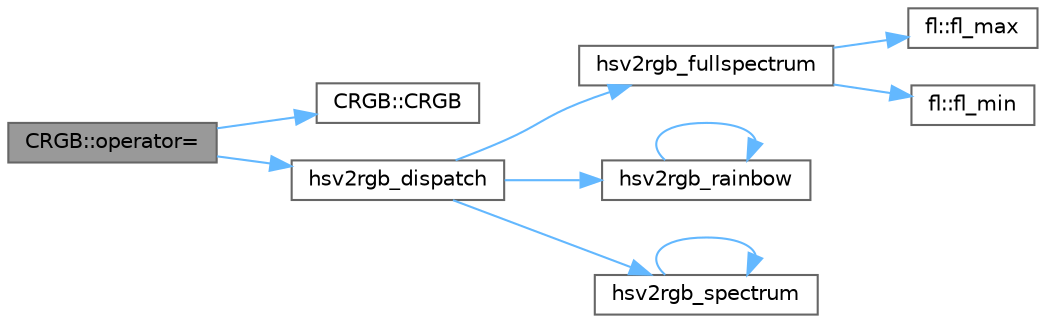 digraph "CRGB::operator="
{
 // INTERACTIVE_SVG=YES
 // LATEX_PDF_SIZE
  bgcolor="transparent";
  edge [fontname=Helvetica,fontsize=10,labelfontname=Helvetica,labelfontsize=10];
  node [fontname=Helvetica,fontsize=10,shape=box,height=0.2,width=0.4];
  rankdir="LR";
  Node1 [id="Node000001",label="CRGB::operator=",height=0.2,width=0.4,color="gray40", fillcolor="grey60", style="filled", fontcolor="black",tooltip="Allow assignment from HSV color."];
  Node1 -> Node2 [id="edge1_Node000001_Node000002",color="steelblue1",style="solid",tooltip=" "];
  Node2 [id="Node000002",label="CRGB::CRGB",height=0.2,width=0.4,color="grey40", fillcolor="white", style="filled",URL="$d7/d82/struct_c_r_g_b_a4b0cc1cfefd9e0c66ea5c6583181df46.html#a4b0cc1cfefd9e0c66ea5c6583181df46",tooltip="Default constructor."];
  Node1 -> Node3 [id="edge2_Node000001_Node000003",color="steelblue1",style="solid",tooltip=" "];
  Node3 [id="Node000003",label="hsv2rgb_dispatch",height=0.2,width=0.4,color="grey40", fillcolor="white", style="filled",URL="$db/dd1/crgb_8h_a26eaa8327d3606b692249e6449529c3b.html#a26eaa8327d3606b692249e6449529c3b",tooltip="HSV conversion function selection based on compile-time defines This allows users to configure which ..."];
  Node3 -> Node4 [id="edge3_Node000003_Node000004",color="steelblue1",style="solid",tooltip=" "];
  Node4 [id="Node000004",label="hsv2rgb_fullspectrum",height=0.2,width=0.4,color="grey40", fillcolor="white", style="filled",URL="$df/d9d/hsv2rgb_8cpp_ae7340e11e083ac0a5ea4d3ce7c3a6ed1.html#ae7340e11e083ac0a5ea4d3ce7c3a6ed1",tooltip=" "];
  Node4 -> Node5 [id="edge4_Node000004_Node000005",color="steelblue1",style="solid",tooltip=" "];
  Node5 [id="Node000005",label="fl::fl_max",height=0.2,width=0.4,color="grey40", fillcolor="white", style="filled",URL="$d4/d36/namespacefl_a486349f0901f5cf84e65769cc1b854cd.html#a486349f0901f5cf84e65769cc1b854cd",tooltip=" "];
  Node4 -> Node6 [id="edge5_Node000004_Node000006",color="steelblue1",style="solid",tooltip=" "];
  Node6 [id="Node000006",label="fl::fl_min",height=0.2,width=0.4,color="grey40", fillcolor="white", style="filled",URL="$d4/d36/namespacefl_a47dce91f91c991288fe7edefe2137bcf.html#a47dce91f91c991288fe7edefe2137bcf",tooltip=" "];
  Node3 -> Node7 [id="edge6_Node000003_Node000007",color="steelblue1",style="solid",tooltip=" "];
  Node7 [id="Node000007",label="hsv2rgb_rainbow",height=0.2,width=0.4,color="grey40", fillcolor="white", style="filled",URL="$df/d9d/hsv2rgb_8cpp_a38921429c0d177dee3c43d81ba6ea5ba.html#a38921429c0d177dee3c43d81ba6ea5ba",tooltip=" "];
  Node7 -> Node7 [id="edge7_Node000007_Node000007",color="steelblue1",style="solid",tooltip=" "];
  Node3 -> Node8 [id="edge8_Node000003_Node000008",color="steelblue1",style="solid",tooltip=" "];
  Node8 [id="Node000008",label="hsv2rgb_spectrum",height=0.2,width=0.4,color="grey40", fillcolor="white", style="filled",URL="$df/d9d/hsv2rgb_8cpp_aa9d490009cb1d6ea0491e60b724d360f.html#aa9d490009cb1d6ea0491e60b724d360f",tooltip="Inline version of hsv2rgb_spectrum which returns a CRGB object."];
  Node8 -> Node8 [id="edge9_Node000008_Node000008",color="steelblue1",style="solid",tooltip=" "];
}
